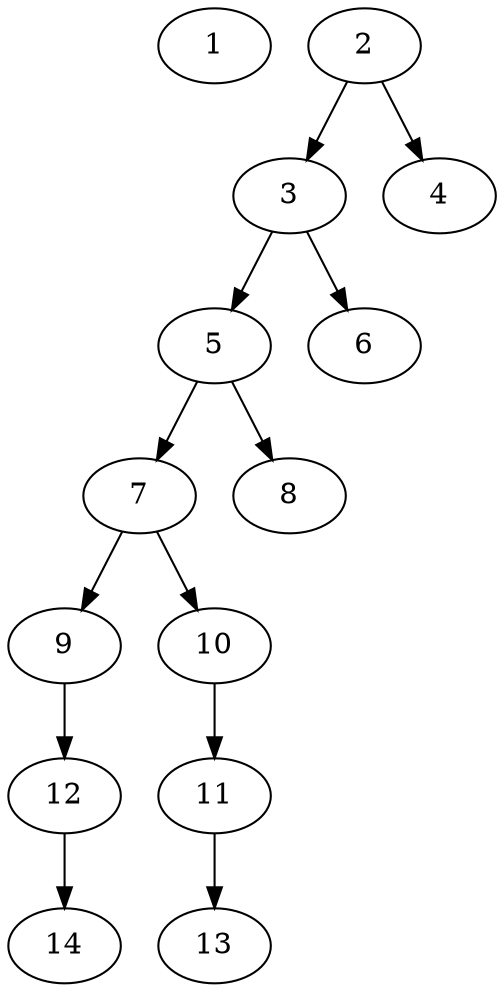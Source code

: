 // DAG (tier=1-easy, mode=compute, n=14, ccr=0.292, fat=0.446, density=0.329, regular=0.670, jump=0.093, mindata=262144, maxdata=2097152)
// DAG automatically generated by daggen at Sun Aug 24 16:33:32 2025
// /home/ermia/Project/Environments/daggen/bin/daggen --dot --ccr 0.292 --fat 0.446 --regular 0.670 --density 0.329 --jump 0.093 --mindata 262144 --maxdata 2097152 -n 14 
digraph G {
  1 [size="1579145575380820", alpha="0.03", expect_size="789572787690410"]
  2 [size="11198788227189070", alpha="0.20", expect_size="5599394113594535"]
  2 -> 3 [size ="8557219020800"]
  2 -> 4 [size ="8557219020800"]
  3 [size="45391034528066", alpha="0.07", expect_size="22695517264033"]
  3 -> 5 [size ="1465691144192"]
  3 -> 6 [size ="1465691144192"]
  4 [size="8992690478008555", alpha="0.10", expect_size="4496345239004277"]
  5 [size="76775601325156", alpha="0.01", expect_size="38387800662578"]
  5 -> 7 [size ="6060769280000"]
  5 -> 8 [size ="6060769280000"]
  6 [size="9597396307900", alpha="0.17", expect_size="4798698153950"]
  7 [size="496941753616754", alpha="0.12", expect_size="248470876808377"]
  7 -> 9 [size ="8338351849472"]
  7 -> 10 [size ="8338351849472"]
  8 [size="583405267744456704", alpha="0.03", expect_size="291702633872228352"]
  9 [size="60449198299394", alpha="0.11", expect_size="30224599149697"]
  9 -> 12 [size ="1989517770752"]
  10 [size="1551407188562154", alpha="0.19", expect_size="775703594281077"]
  10 -> 11 [size ="26102797959168"]
  11 [size="105003017911678", alpha="0.19", expect_size="52501508955839"]
  11 -> 13 [size ="5975507468288"]
  12 [size="6799622038209359", alpha="0.12", expect_size="3399811019104679"]
  12 -> 14 [size ="4756416233472"]
  13 [size="2458363508417363968", alpha="0.12", expect_size="1229181754208681984"]
  14 [size="465787155625541632", alpha="0.14", expect_size="232893577812770816"]
}